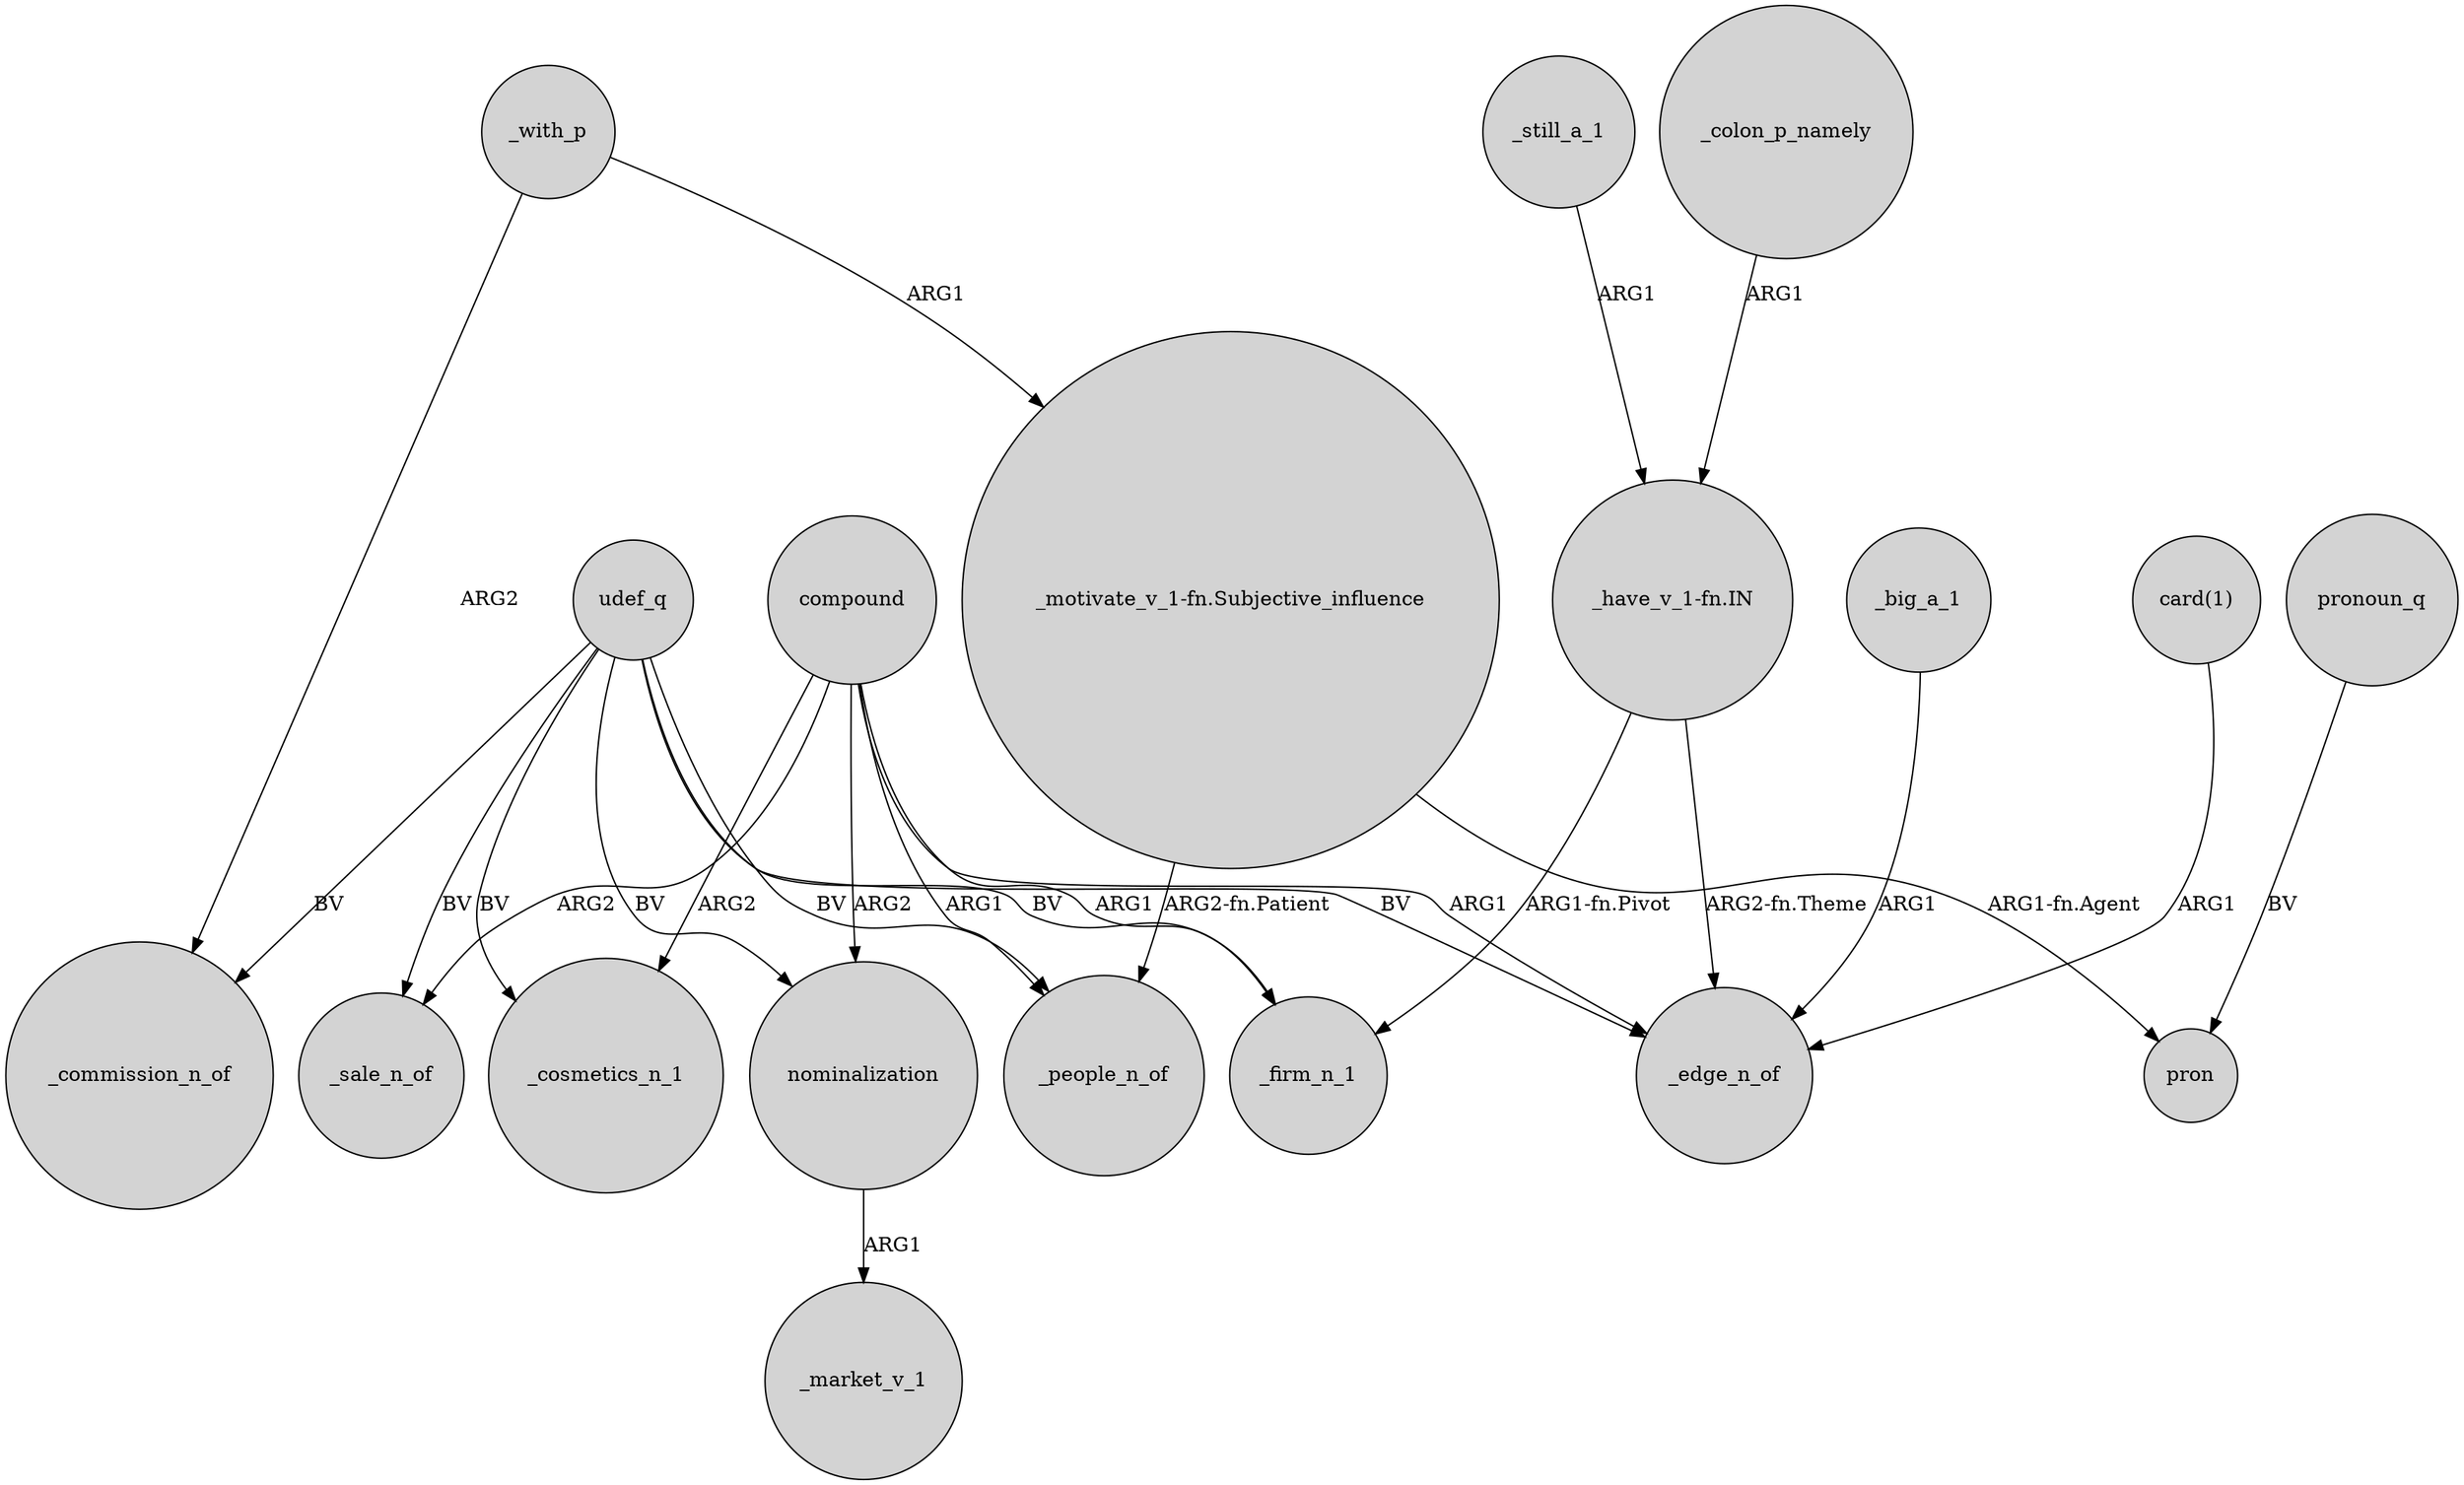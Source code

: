 digraph {
	node [shape=circle style=filled]
	_with_p -> _commission_n_of [label=ARG2]
	nominalization -> _market_v_1 [label=ARG1]
	udef_q -> _firm_n_1 [label=BV]
	"_have_v_1-fn.IN" -> _firm_n_1 [label="ARG1-fn.Pivot"]
	"_motivate_v_1-fn.Subjective_influence" -> pron [label="ARG1-fn.Agent"]
	compound -> nominalization [label=ARG2]
	_big_a_1 -> _edge_n_of [label=ARG1]
	_still_a_1 -> "_have_v_1-fn.IN" [label=ARG1]
	udef_q -> _edge_n_of [label=BV]
	udef_q -> _people_n_of [label=BV]
	pronoun_q -> pron [label=BV]
	"_have_v_1-fn.IN" -> _edge_n_of [label="ARG2-fn.Theme"]
	compound -> _sale_n_of [label=ARG2]
	_colon_p_namely -> "_have_v_1-fn.IN" [label=ARG1]
	compound -> _firm_n_1 [label=ARG1]
	udef_q -> nominalization [label=BV]
	udef_q -> _cosmetics_n_1 [label=BV]
	udef_q -> _sale_n_of [label=BV]
	udef_q -> _commission_n_of [label=BV]
	compound -> _edge_n_of [label=ARG1]
	_with_p -> "_motivate_v_1-fn.Subjective_influence" [label=ARG1]
	compound -> _cosmetics_n_1 [label=ARG2]
	"_motivate_v_1-fn.Subjective_influence" -> _people_n_of [label="ARG2-fn.Patient"]
	compound -> _people_n_of [label=ARG1]
	"card(1)" -> _edge_n_of [label=ARG1]
}
